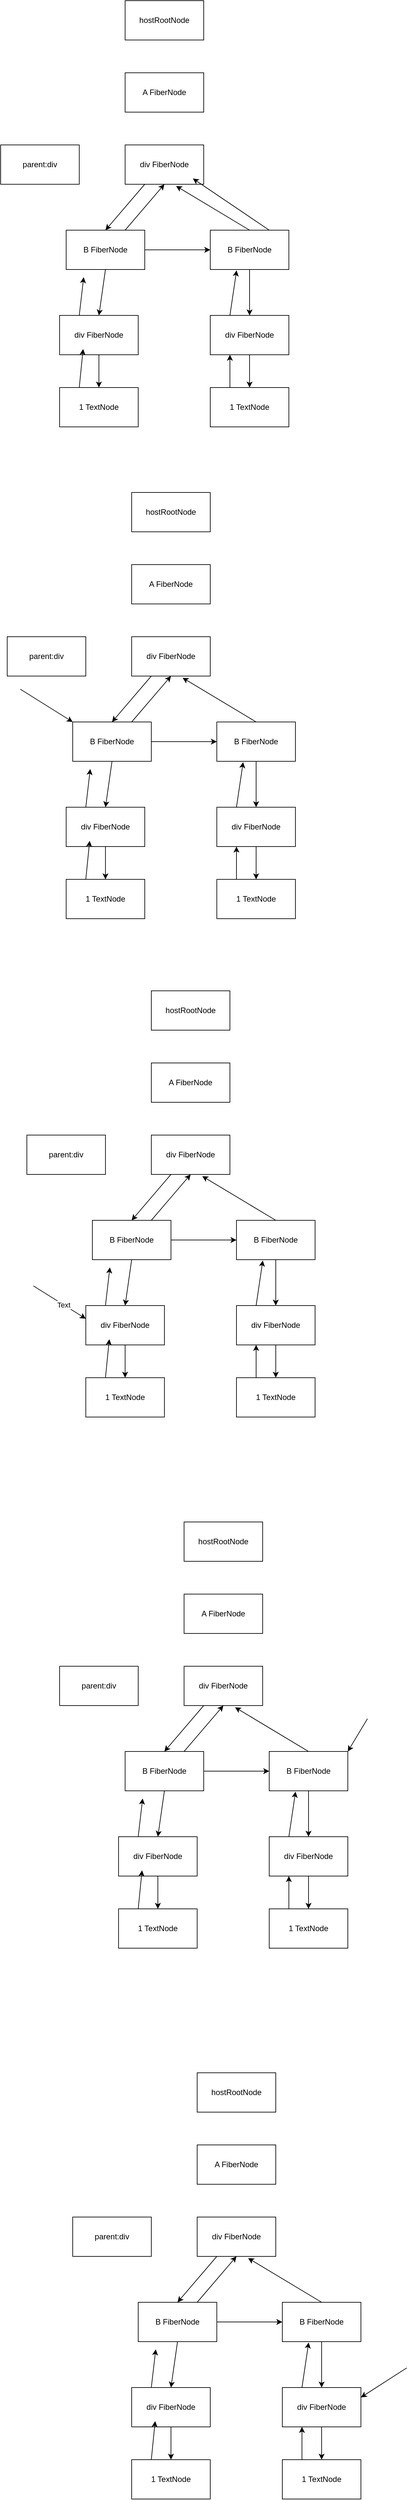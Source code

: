 <mxfile>
    <diagram id="sU72ZI0yh-BmLeeF1mcu" name="Page-1">
        <mxGraphModel dx="1205" dy="932" grid="1" gridSize="10" guides="1" tooltips="1" connect="1" arrows="1" fold="1" page="1" pageScale="1" pageWidth="10000" pageHeight="10000" math="0" shadow="0">
            <root>
                <mxCell id="0"/>
                <mxCell id="1" parent="0"/>
                <mxCell id="2" value="hostRootNode" style="rounded=0;whiteSpace=wrap;html=1;" parent="1" vertex="1">
                    <mxGeometry x="710" y="70" width="120" height="60" as="geometry"/>
                </mxCell>
                <mxCell id="4" value="A FiberNode" style="rounded=0;whiteSpace=wrap;html=1;" parent="1" vertex="1">
                    <mxGeometry x="710" y="180" width="120" height="60" as="geometry"/>
                </mxCell>
                <mxCell id="16" style="edgeStyle=none;html=1;exitX=0.25;exitY=1;exitDx=0;exitDy=0;entryX=0.5;entryY=0;entryDx=0;entryDy=0;" parent="1" source="5" target="6" edge="1">
                    <mxGeometry relative="1" as="geometry"/>
                </mxCell>
                <mxCell id="5" value="div FiberNode" style="rounded=0;whiteSpace=wrap;html=1;" parent="1" vertex="1">
                    <mxGeometry x="710" y="290" width="120" height="60" as="geometry"/>
                </mxCell>
                <mxCell id="17" style="edgeStyle=none;html=1;exitX=1;exitY=0.5;exitDx=0;exitDy=0;entryX=0;entryY=0.5;entryDx=0;entryDy=0;" parent="1" source="6" target="7" edge="1">
                    <mxGeometry relative="1" as="geometry"/>
                </mxCell>
                <mxCell id="19" style="edgeStyle=none;html=1;exitX=0.75;exitY=0;exitDx=0;exitDy=0;entryX=0.5;entryY=1;entryDx=0;entryDy=0;" parent="1" source="6" target="5" edge="1">
                    <mxGeometry relative="1" as="geometry"/>
                </mxCell>
                <mxCell id="20" style="edgeStyle=none;html=1;exitX=0.5;exitY=1;exitDx=0;exitDy=0;entryX=0.5;entryY=0;entryDx=0;entryDy=0;" parent="1" source="6" target="8" edge="1">
                    <mxGeometry relative="1" as="geometry"/>
                </mxCell>
                <mxCell id="6" value="B FiberNode" style="rounded=0;whiteSpace=wrap;html=1;" parent="1" vertex="1">
                    <mxGeometry x="620" y="420" width="120" height="60" as="geometry"/>
                </mxCell>
                <mxCell id="23" style="edgeStyle=none;html=1;exitX=0.5;exitY=1;exitDx=0;exitDy=0;entryX=0.5;entryY=0;entryDx=0;entryDy=0;" parent="1" source="7" target="9" edge="1">
                    <mxGeometry relative="1" as="geometry"/>
                </mxCell>
                <mxCell id="7" value="B FiberNode" style="rounded=0;whiteSpace=wrap;html=1;" parent="1" vertex="1">
                    <mxGeometry x="840" y="420" width="120" height="60" as="geometry"/>
                </mxCell>
                <mxCell id="8" value="div FiberNode" style="rounded=0;whiteSpace=wrap;html=1;" parent="1" vertex="1">
                    <mxGeometry x="610" y="550" width="120" height="60" as="geometry"/>
                </mxCell>
                <mxCell id="9" value="div FiberNode" style="rounded=0;whiteSpace=wrap;html=1;" parent="1" vertex="1">
                    <mxGeometry x="840" y="550" width="120" height="60" as="geometry"/>
                </mxCell>
                <mxCell id="10" value="1 TextNode" style="rounded=0;whiteSpace=wrap;html=1;" parent="1" vertex="1">
                    <mxGeometry x="610" y="660" width="120" height="60" as="geometry"/>
                </mxCell>
                <mxCell id="26" style="edgeStyle=none;html=1;exitX=0.25;exitY=0;exitDx=0;exitDy=0;entryX=0.25;entryY=1;entryDx=0;entryDy=0;" parent="1" source="11" target="9" edge="1">
                    <mxGeometry relative="1" as="geometry"/>
                </mxCell>
                <mxCell id="11" value="1 TextNode" style="rounded=0;whiteSpace=wrap;html=1;" parent="1" vertex="1">
                    <mxGeometry x="840" y="660" width="120" height="60" as="geometry"/>
                </mxCell>
                <mxCell id="14" value="parent:div" style="rounded=0;whiteSpace=wrap;html=1;" parent="1" vertex="1">
                    <mxGeometry x="520" y="290" width="120" height="60" as="geometry"/>
                </mxCell>
                <mxCell id="18" style="edgeStyle=none;html=1;exitX=0.5;exitY=0;exitDx=0;exitDy=0;entryX=0.648;entryY=1.044;entryDx=0;entryDy=0;entryPerimeter=0;" parent="1" source="7" target="5" edge="1">
                    <mxGeometry relative="1" as="geometry"/>
                </mxCell>
                <mxCell id="21" style="edgeStyle=none;html=1;exitX=0.5;exitY=1;exitDx=0;exitDy=0;" parent="1" source="8" edge="1">
                    <mxGeometry relative="1" as="geometry">
                        <mxPoint x="670" y="660" as="targetPoint"/>
                    </mxGeometry>
                </mxCell>
                <mxCell id="22" style="edgeStyle=none;html=1;exitX=0.5;exitY=1;exitDx=0;exitDy=0;entryX=0.5;entryY=0;entryDx=0;entryDy=0;" parent="1" source="9" target="11" edge="1">
                    <mxGeometry relative="1" as="geometry"/>
                </mxCell>
                <mxCell id="24" style="edgeStyle=none;html=1;exitX=0.25;exitY=0;exitDx=0;exitDy=0;entryX=0.223;entryY=1.195;entryDx=0;entryDy=0;entryPerimeter=0;" parent="1" source="8" target="6" edge="1">
                    <mxGeometry relative="1" as="geometry"/>
                </mxCell>
                <mxCell id="25" style="edgeStyle=none;html=1;exitX=0.25;exitY=0;exitDx=0;exitDy=0;entryX=0.299;entryY=0.854;entryDx=0;entryDy=0;entryPerimeter=0;" parent="1" source="10" target="8" edge="1">
                    <mxGeometry relative="1" as="geometry"/>
                </mxCell>
                <mxCell id="27" style="edgeStyle=none;html=1;exitX=0.25;exitY=0;exitDx=0;exitDy=0;entryX=0.335;entryY=1.021;entryDx=0;entryDy=0;entryPerimeter=0;" parent="1" source="9" target="7" edge="1">
                    <mxGeometry relative="1" as="geometry"/>
                </mxCell>
                <mxCell id="30" style="edgeStyle=none;html=1;exitX=0.75;exitY=0;exitDx=0;exitDy=0;entryX=0.862;entryY=0.854;entryDx=0;entryDy=0;entryPerimeter=0;" parent="1" source="7" target="5" edge="1">
                    <mxGeometry relative="1" as="geometry"/>
                </mxCell>
                <mxCell id="31" value="hostRootNode" style="rounded=0;whiteSpace=wrap;html=1;" vertex="1" parent="1">
                    <mxGeometry x="720" y="820" width="120" height="60" as="geometry"/>
                </mxCell>
                <mxCell id="32" value="A FiberNode" style="rounded=0;whiteSpace=wrap;html=1;" vertex="1" parent="1">
                    <mxGeometry x="720" y="930" width="120" height="60" as="geometry"/>
                </mxCell>
                <mxCell id="33" style="edgeStyle=none;html=1;exitX=0.25;exitY=1;exitDx=0;exitDy=0;entryX=0.5;entryY=0;entryDx=0;entryDy=0;" edge="1" parent="1" source="34" target="38">
                    <mxGeometry relative="1" as="geometry"/>
                </mxCell>
                <mxCell id="34" value="div FiberNode" style="rounded=0;whiteSpace=wrap;html=1;" vertex="1" parent="1">
                    <mxGeometry x="720" y="1040" width="120" height="60" as="geometry"/>
                </mxCell>
                <mxCell id="35" style="edgeStyle=none;html=1;exitX=1;exitY=0.5;exitDx=0;exitDy=0;entryX=0;entryY=0.5;entryDx=0;entryDy=0;" edge="1" parent="1" source="38" target="40">
                    <mxGeometry relative="1" as="geometry"/>
                </mxCell>
                <mxCell id="36" style="edgeStyle=none;html=1;exitX=0.75;exitY=0;exitDx=0;exitDy=0;entryX=0.5;entryY=1;entryDx=0;entryDy=0;" edge="1" parent="1" source="38" target="34">
                    <mxGeometry relative="1" as="geometry"/>
                </mxCell>
                <mxCell id="37" style="edgeStyle=none;html=1;exitX=0.5;exitY=1;exitDx=0;exitDy=0;entryX=0.5;entryY=0;entryDx=0;entryDy=0;" edge="1" parent="1" source="38" target="41">
                    <mxGeometry relative="1" as="geometry"/>
                </mxCell>
                <mxCell id="38" value="B FiberNode" style="rounded=0;whiteSpace=wrap;html=1;" vertex="1" parent="1">
                    <mxGeometry x="630" y="1170" width="120" height="60" as="geometry"/>
                </mxCell>
                <mxCell id="39" style="edgeStyle=none;html=1;exitX=0.5;exitY=1;exitDx=0;exitDy=0;entryX=0.5;entryY=0;entryDx=0;entryDy=0;" edge="1" parent="1" source="40" target="42">
                    <mxGeometry relative="1" as="geometry"/>
                </mxCell>
                <mxCell id="40" value="B FiberNode" style="rounded=0;whiteSpace=wrap;html=1;" vertex="1" parent="1">
                    <mxGeometry x="850" y="1170" width="120" height="60" as="geometry"/>
                </mxCell>
                <mxCell id="41" value="div FiberNode" style="rounded=0;whiteSpace=wrap;html=1;" vertex="1" parent="1">
                    <mxGeometry x="620" y="1300" width="120" height="60" as="geometry"/>
                </mxCell>
                <mxCell id="42" value="div FiberNode" style="rounded=0;whiteSpace=wrap;html=1;" vertex="1" parent="1">
                    <mxGeometry x="850" y="1300" width="120" height="60" as="geometry"/>
                </mxCell>
                <mxCell id="43" value="1 TextNode" style="rounded=0;whiteSpace=wrap;html=1;" vertex="1" parent="1">
                    <mxGeometry x="620" y="1410" width="120" height="60" as="geometry"/>
                </mxCell>
                <mxCell id="44" style="edgeStyle=none;html=1;exitX=0.25;exitY=0;exitDx=0;exitDy=0;entryX=0.25;entryY=1;entryDx=0;entryDy=0;" edge="1" parent="1" source="45" target="42">
                    <mxGeometry relative="1" as="geometry"/>
                </mxCell>
                <mxCell id="45" value="1 TextNode" style="rounded=0;whiteSpace=wrap;html=1;" vertex="1" parent="1">
                    <mxGeometry x="850" y="1410" width="120" height="60" as="geometry"/>
                </mxCell>
                <mxCell id="46" value="parent:div" style="rounded=0;whiteSpace=wrap;html=1;" vertex="1" parent="1">
                    <mxGeometry x="530" y="1040" width="120" height="60" as="geometry"/>
                </mxCell>
                <mxCell id="47" style="edgeStyle=none;html=1;exitX=0.5;exitY=0;exitDx=0;exitDy=0;entryX=0.648;entryY=1.044;entryDx=0;entryDy=0;entryPerimeter=0;" edge="1" parent="1" source="40" target="34">
                    <mxGeometry relative="1" as="geometry"/>
                </mxCell>
                <mxCell id="48" style="edgeStyle=none;html=1;exitX=0.5;exitY=1;exitDx=0;exitDy=0;" edge="1" parent="1" source="41">
                    <mxGeometry relative="1" as="geometry">
                        <mxPoint x="680" y="1410" as="targetPoint"/>
                    </mxGeometry>
                </mxCell>
                <mxCell id="49" style="edgeStyle=none;html=1;exitX=0.5;exitY=1;exitDx=0;exitDy=0;entryX=0.5;entryY=0;entryDx=0;entryDy=0;" edge="1" parent="1" source="42" target="45">
                    <mxGeometry relative="1" as="geometry"/>
                </mxCell>
                <mxCell id="50" style="edgeStyle=none;html=1;exitX=0.25;exitY=0;exitDx=0;exitDy=0;entryX=0.223;entryY=1.195;entryDx=0;entryDy=0;entryPerimeter=0;" edge="1" parent="1" source="41" target="38">
                    <mxGeometry relative="1" as="geometry"/>
                </mxCell>
                <mxCell id="51" style="edgeStyle=none;html=1;exitX=0.25;exitY=0;exitDx=0;exitDy=0;entryX=0.299;entryY=0.854;entryDx=0;entryDy=0;entryPerimeter=0;" edge="1" parent="1" source="43" target="41">
                    <mxGeometry relative="1" as="geometry"/>
                </mxCell>
                <mxCell id="52" style="edgeStyle=none;html=1;exitX=0.25;exitY=0;exitDx=0;exitDy=0;entryX=0.335;entryY=1.021;entryDx=0;entryDy=0;entryPerimeter=0;" edge="1" parent="1" source="42" target="40">
                    <mxGeometry relative="1" as="geometry"/>
                </mxCell>
                <mxCell id="54" value="" style="endArrow=classic;html=1;entryX=0;entryY=0;entryDx=0;entryDy=0;" edge="1" parent="1" target="38">
                    <mxGeometry width="50" height="50" relative="1" as="geometry">
                        <mxPoint x="550" y="1120" as="sourcePoint"/>
                        <mxPoint x="490" y="1170.0" as="targetPoint"/>
                        <Array as="points"/>
                    </mxGeometry>
                </mxCell>
                <mxCell id="55" value="hostRootNode" style="rounded=0;whiteSpace=wrap;html=1;" vertex="1" parent="1">
                    <mxGeometry x="750" y="1580" width="120" height="60" as="geometry"/>
                </mxCell>
                <mxCell id="56" value="A FiberNode" style="rounded=0;whiteSpace=wrap;html=1;" vertex="1" parent="1">
                    <mxGeometry x="750" y="1690" width="120" height="60" as="geometry"/>
                </mxCell>
                <mxCell id="57" style="edgeStyle=none;html=1;exitX=0.25;exitY=1;exitDx=0;exitDy=0;entryX=0.5;entryY=0;entryDx=0;entryDy=0;" edge="1" parent="1" source="58" target="62">
                    <mxGeometry relative="1" as="geometry"/>
                </mxCell>
                <mxCell id="58" value="div FiberNode" style="rounded=0;whiteSpace=wrap;html=1;" vertex="1" parent="1">
                    <mxGeometry x="750" y="1800" width="120" height="60" as="geometry"/>
                </mxCell>
                <mxCell id="59" style="edgeStyle=none;html=1;exitX=1;exitY=0.5;exitDx=0;exitDy=0;entryX=0;entryY=0.5;entryDx=0;entryDy=0;" edge="1" parent="1" source="62" target="64">
                    <mxGeometry relative="1" as="geometry"/>
                </mxCell>
                <mxCell id="60" style="edgeStyle=none;html=1;exitX=0.75;exitY=0;exitDx=0;exitDy=0;entryX=0.5;entryY=1;entryDx=0;entryDy=0;" edge="1" parent="1" source="62" target="58">
                    <mxGeometry relative="1" as="geometry"/>
                </mxCell>
                <mxCell id="61" style="edgeStyle=none;html=1;exitX=0.5;exitY=1;exitDx=0;exitDy=0;entryX=0.5;entryY=0;entryDx=0;entryDy=0;" edge="1" parent="1" source="62" target="65">
                    <mxGeometry relative="1" as="geometry"/>
                </mxCell>
                <mxCell id="62" value="B FiberNode" style="rounded=0;whiteSpace=wrap;html=1;" vertex="1" parent="1">
                    <mxGeometry x="660" y="1930" width="120" height="60" as="geometry"/>
                </mxCell>
                <mxCell id="63" style="edgeStyle=none;html=1;exitX=0.5;exitY=1;exitDx=0;exitDy=0;entryX=0.5;entryY=0;entryDx=0;entryDy=0;" edge="1" parent="1" source="64" target="66">
                    <mxGeometry relative="1" as="geometry"/>
                </mxCell>
                <mxCell id="64" value="B FiberNode" style="rounded=0;whiteSpace=wrap;html=1;" vertex="1" parent="1">
                    <mxGeometry x="880" y="1930" width="120" height="60" as="geometry"/>
                </mxCell>
                <mxCell id="65" value="div FiberNode" style="rounded=0;whiteSpace=wrap;html=1;" vertex="1" parent="1">
                    <mxGeometry x="650" y="2060" width="120" height="60" as="geometry"/>
                </mxCell>
                <mxCell id="66" value="div FiberNode" style="rounded=0;whiteSpace=wrap;html=1;" vertex="1" parent="1">
                    <mxGeometry x="880" y="2060" width="120" height="60" as="geometry"/>
                </mxCell>
                <mxCell id="67" value="1 TextNode" style="rounded=0;whiteSpace=wrap;html=1;" vertex="1" parent="1">
                    <mxGeometry x="650" y="2170" width="120" height="60" as="geometry"/>
                </mxCell>
                <mxCell id="68" style="edgeStyle=none;html=1;exitX=0.25;exitY=0;exitDx=0;exitDy=0;entryX=0.25;entryY=1;entryDx=0;entryDy=0;" edge="1" parent="1" source="69" target="66">
                    <mxGeometry relative="1" as="geometry"/>
                </mxCell>
                <mxCell id="69" value="1 TextNode" style="rounded=0;whiteSpace=wrap;html=1;" vertex="1" parent="1">
                    <mxGeometry x="880" y="2170" width="120" height="60" as="geometry"/>
                </mxCell>
                <mxCell id="70" value="parent:div" style="rounded=0;whiteSpace=wrap;html=1;" vertex="1" parent="1">
                    <mxGeometry x="560" y="1800" width="120" height="60" as="geometry"/>
                </mxCell>
                <mxCell id="71" style="edgeStyle=none;html=1;exitX=0.5;exitY=0;exitDx=0;exitDy=0;entryX=0.648;entryY=1.044;entryDx=0;entryDy=0;entryPerimeter=0;" edge="1" parent="1" source="64" target="58">
                    <mxGeometry relative="1" as="geometry"/>
                </mxCell>
                <mxCell id="72" style="edgeStyle=none;html=1;exitX=0.5;exitY=1;exitDx=0;exitDy=0;" edge="1" parent="1" source="65">
                    <mxGeometry relative="1" as="geometry">
                        <mxPoint x="710" y="2170" as="targetPoint"/>
                    </mxGeometry>
                </mxCell>
                <mxCell id="73" style="edgeStyle=none;html=1;exitX=0.5;exitY=1;exitDx=0;exitDy=0;entryX=0.5;entryY=0;entryDx=0;entryDy=0;" edge="1" parent="1" source="66" target="69">
                    <mxGeometry relative="1" as="geometry"/>
                </mxCell>
                <mxCell id="74" style="edgeStyle=none;html=1;exitX=0.25;exitY=0;exitDx=0;exitDy=0;entryX=0.223;entryY=1.195;entryDx=0;entryDy=0;entryPerimeter=0;" edge="1" parent="1" source="65" target="62">
                    <mxGeometry relative="1" as="geometry"/>
                </mxCell>
                <mxCell id="75" style="edgeStyle=none;html=1;exitX=0.25;exitY=0;exitDx=0;exitDy=0;entryX=0.299;entryY=0.854;entryDx=0;entryDy=0;entryPerimeter=0;" edge="1" parent="1" source="67" target="65">
                    <mxGeometry relative="1" as="geometry"/>
                </mxCell>
                <mxCell id="76" style="edgeStyle=none;html=1;exitX=0.25;exitY=0;exitDx=0;exitDy=0;entryX=0.335;entryY=1.021;entryDx=0;entryDy=0;entryPerimeter=0;" edge="1" parent="1" source="66" target="64">
                    <mxGeometry relative="1" as="geometry"/>
                </mxCell>
                <mxCell id="77" value="" style="endArrow=classic;html=1;" edge="1" parent="1">
                    <mxGeometry width="50" height="50" relative="1" as="geometry">
                        <mxPoint x="570" y="2030" as="sourcePoint"/>
                        <mxPoint x="650" y="2080" as="targetPoint"/>
                        <Array as="points"/>
                    </mxGeometry>
                </mxCell>
                <mxCell id="78" value="Text" style="edgeLabel;html=1;align=center;verticalAlign=middle;resizable=0;points=[];" vertex="1" connectable="0" parent="77">
                    <mxGeometry x="0.134" relative="1" as="geometry">
                        <mxPoint as="offset"/>
                    </mxGeometry>
                </mxCell>
                <mxCell id="79" value="hostRootNode" style="rounded=0;whiteSpace=wrap;html=1;" vertex="1" parent="1">
                    <mxGeometry x="800" y="2390" width="120" height="60" as="geometry"/>
                </mxCell>
                <mxCell id="80" value="A FiberNode" style="rounded=0;whiteSpace=wrap;html=1;" vertex="1" parent="1">
                    <mxGeometry x="800" y="2500" width="120" height="60" as="geometry"/>
                </mxCell>
                <mxCell id="81" style="edgeStyle=none;html=1;exitX=0.25;exitY=1;exitDx=0;exitDy=0;entryX=0.5;entryY=0;entryDx=0;entryDy=0;" edge="1" parent="1" source="82" target="86">
                    <mxGeometry relative="1" as="geometry"/>
                </mxCell>
                <mxCell id="82" value="div FiberNode" style="rounded=0;whiteSpace=wrap;html=1;" vertex="1" parent="1">
                    <mxGeometry x="800" y="2610" width="120" height="60" as="geometry"/>
                </mxCell>
                <mxCell id="83" style="edgeStyle=none;html=1;exitX=1;exitY=0.5;exitDx=0;exitDy=0;entryX=0;entryY=0.5;entryDx=0;entryDy=0;" edge="1" parent="1" source="86" target="88">
                    <mxGeometry relative="1" as="geometry"/>
                </mxCell>
                <mxCell id="84" style="edgeStyle=none;html=1;exitX=0.75;exitY=0;exitDx=0;exitDy=0;entryX=0.5;entryY=1;entryDx=0;entryDy=0;" edge="1" parent="1" source="86" target="82">
                    <mxGeometry relative="1" as="geometry"/>
                </mxCell>
                <mxCell id="85" style="edgeStyle=none;html=1;exitX=0.5;exitY=1;exitDx=0;exitDy=0;entryX=0.5;entryY=0;entryDx=0;entryDy=0;" edge="1" parent="1" source="86" target="89">
                    <mxGeometry relative="1" as="geometry"/>
                </mxCell>
                <mxCell id="86" value="B FiberNode" style="rounded=0;whiteSpace=wrap;html=1;" vertex="1" parent="1">
                    <mxGeometry x="710" y="2740" width="120" height="60" as="geometry"/>
                </mxCell>
                <mxCell id="87" style="edgeStyle=none;html=1;exitX=0.5;exitY=1;exitDx=0;exitDy=0;entryX=0.5;entryY=0;entryDx=0;entryDy=0;" edge="1" parent="1" source="88" target="90">
                    <mxGeometry relative="1" as="geometry"/>
                </mxCell>
                <mxCell id="88" value="B FiberNode" style="rounded=0;whiteSpace=wrap;html=1;" vertex="1" parent="1">
                    <mxGeometry x="930" y="2740" width="120" height="60" as="geometry"/>
                </mxCell>
                <mxCell id="89" value="div FiberNode" style="rounded=0;whiteSpace=wrap;html=1;" vertex="1" parent="1">
                    <mxGeometry x="700" y="2870" width="120" height="60" as="geometry"/>
                </mxCell>
                <mxCell id="90" value="div FiberNode" style="rounded=0;whiteSpace=wrap;html=1;" vertex="1" parent="1">
                    <mxGeometry x="930" y="2870" width="120" height="60" as="geometry"/>
                </mxCell>
                <mxCell id="91" value="1 TextNode" style="rounded=0;whiteSpace=wrap;html=1;" vertex="1" parent="1">
                    <mxGeometry x="700" y="2980" width="120" height="60" as="geometry"/>
                </mxCell>
                <mxCell id="92" style="edgeStyle=none;html=1;exitX=0.25;exitY=0;exitDx=0;exitDy=0;entryX=0.25;entryY=1;entryDx=0;entryDy=0;" edge="1" parent="1" source="93" target="90">
                    <mxGeometry relative="1" as="geometry"/>
                </mxCell>
                <mxCell id="93" value="1 TextNode" style="rounded=0;whiteSpace=wrap;html=1;" vertex="1" parent="1">
                    <mxGeometry x="930" y="2980" width="120" height="60" as="geometry"/>
                </mxCell>
                <mxCell id="94" value="parent:div" style="rounded=0;whiteSpace=wrap;html=1;" vertex="1" parent="1">
                    <mxGeometry x="610" y="2610" width="120" height="60" as="geometry"/>
                </mxCell>
                <mxCell id="95" style="edgeStyle=none;html=1;exitX=0.5;exitY=0;exitDx=0;exitDy=0;entryX=0.648;entryY=1.044;entryDx=0;entryDy=0;entryPerimeter=0;" edge="1" parent="1" source="88" target="82">
                    <mxGeometry relative="1" as="geometry"/>
                </mxCell>
                <mxCell id="96" style="edgeStyle=none;html=1;exitX=0.5;exitY=1;exitDx=0;exitDy=0;" edge="1" parent="1" source="89">
                    <mxGeometry relative="1" as="geometry">
                        <mxPoint x="760" y="2980" as="targetPoint"/>
                    </mxGeometry>
                </mxCell>
                <mxCell id="97" style="edgeStyle=none;html=1;exitX=0.5;exitY=1;exitDx=0;exitDy=0;entryX=0.5;entryY=0;entryDx=0;entryDy=0;" edge="1" parent="1" source="90" target="93">
                    <mxGeometry relative="1" as="geometry"/>
                </mxCell>
                <mxCell id="98" style="edgeStyle=none;html=1;exitX=0.25;exitY=0;exitDx=0;exitDy=0;entryX=0.223;entryY=1.195;entryDx=0;entryDy=0;entryPerimeter=0;" edge="1" parent="1" source="89" target="86">
                    <mxGeometry relative="1" as="geometry"/>
                </mxCell>
                <mxCell id="99" style="edgeStyle=none;html=1;exitX=0.25;exitY=0;exitDx=0;exitDy=0;entryX=0.299;entryY=0.854;entryDx=0;entryDy=0;entryPerimeter=0;" edge="1" parent="1" source="91" target="89">
                    <mxGeometry relative="1" as="geometry"/>
                </mxCell>
                <mxCell id="100" style="edgeStyle=none;html=1;exitX=0.25;exitY=0;exitDx=0;exitDy=0;entryX=0.335;entryY=1.021;entryDx=0;entryDy=0;entryPerimeter=0;" edge="1" parent="1" source="90" target="88">
                    <mxGeometry relative="1" as="geometry"/>
                </mxCell>
                <mxCell id="101" value="" style="endArrow=classic;html=1;entryX=1;entryY=0;entryDx=0;entryDy=0;" edge="1" parent="1" target="88">
                    <mxGeometry width="50" height="50" relative="1" as="geometry">
                        <mxPoint x="1080" y="2690" as="sourcePoint"/>
                        <mxPoint x="1160" y="2740" as="targetPoint"/>
                        <Array as="points"/>
                    </mxGeometry>
                </mxCell>
                <mxCell id="103" value="hostRootNode" style="rounded=0;whiteSpace=wrap;html=1;" vertex="1" parent="1">
                    <mxGeometry x="820" y="3230" width="120" height="60" as="geometry"/>
                </mxCell>
                <mxCell id="104" value="A FiberNode" style="rounded=0;whiteSpace=wrap;html=1;" vertex="1" parent="1">
                    <mxGeometry x="820" y="3340" width="120" height="60" as="geometry"/>
                </mxCell>
                <mxCell id="105" style="edgeStyle=none;html=1;exitX=0.25;exitY=1;exitDx=0;exitDy=0;entryX=0.5;entryY=0;entryDx=0;entryDy=0;" edge="1" parent="1" source="106" target="110">
                    <mxGeometry relative="1" as="geometry"/>
                </mxCell>
                <mxCell id="106" value="div FiberNode" style="rounded=0;whiteSpace=wrap;html=1;" vertex="1" parent="1">
                    <mxGeometry x="820" y="3450" width="120" height="60" as="geometry"/>
                </mxCell>
                <mxCell id="107" style="edgeStyle=none;html=1;exitX=1;exitY=0.5;exitDx=0;exitDy=0;entryX=0;entryY=0.5;entryDx=0;entryDy=0;" edge="1" parent="1" source="110" target="112">
                    <mxGeometry relative="1" as="geometry"/>
                </mxCell>
                <mxCell id="108" style="edgeStyle=none;html=1;exitX=0.75;exitY=0;exitDx=0;exitDy=0;entryX=0.5;entryY=1;entryDx=0;entryDy=0;" edge="1" parent="1" source="110" target="106">
                    <mxGeometry relative="1" as="geometry"/>
                </mxCell>
                <mxCell id="109" style="edgeStyle=none;html=1;exitX=0.5;exitY=1;exitDx=0;exitDy=0;entryX=0.5;entryY=0;entryDx=0;entryDy=0;" edge="1" parent="1" source="110" target="113">
                    <mxGeometry relative="1" as="geometry"/>
                </mxCell>
                <mxCell id="110" value="B FiberNode" style="rounded=0;whiteSpace=wrap;html=1;" vertex="1" parent="1">
                    <mxGeometry x="730" y="3580" width="120" height="60" as="geometry"/>
                </mxCell>
                <mxCell id="111" style="edgeStyle=none;html=1;exitX=0.5;exitY=1;exitDx=0;exitDy=0;entryX=0.5;entryY=0;entryDx=0;entryDy=0;" edge="1" parent="1" source="112" target="114">
                    <mxGeometry relative="1" as="geometry"/>
                </mxCell>
                <mxCell id="112" value="B FiberNode" style="rounded=0;whiteSpace=wrap;html=1;" vertex="1" parent="1">
                    <mxGeometry x="950" y="3580" width="120" height="60" as="geometry"/>
                </mxCell>
                <mxCell id="113" value="div FiberNode" style="rounded=0;whiteSpace=wrap;html=1;" vertex="1" parent="1">
                    <mxGeometry x="720" y="3710" width="120" height="60" as="geometry"/>
                </mxCell>
                <mxCell id="114" value="div FiberNode" style="rounded=0;whiteSpace=wrap;html=1;" vertex="1" parent="1">
                    <mxGeometry x="950" y="3710" width="120" height="60" as="geometry"/>
                </mxCell>
                <mxCell id="115" value="1 TextNode" style="rounded=0;whiteSpace=wrap;html=1;" vertex="1" parent="1">
                    <mxGeometry x="720" y="3820" width="120" height="60" as="geometry"/>
                </mxCell>
                <mxCell id="116" style="edgeStyle=none;html=1;exitX=0.25;exitY=0;exitDx=0;exitDy=0;entryX=0.25;entryY=1;entryDx=0;entryDy=0;" edge="1" parent="1" source="117" target="114">
                    <mxGeometry relative="1" as="geometry"/>
                </mxCell>
                <mxCell id="117" value="1 TextNode" style="rounded=0;whiteSpace=wrap;html=1;" vertex="1" parent="1">
                    <mxGeometry x="950" y="3820" width="120" height="60" as="geometry"/>
                </mxCell>
                <mxCell id="118" value="parent:div" style="rounded=0;whiteSpace=wrap;html=1;" vertex="1" parent="1">
                    <mxGeometry x="630" y="3450" width="120" height="60" as="geometry"/>
                </mxCell>
                <mxCell id="119" style="edgeStyle=none;html=1;exitX=0.5;exitY=0;exitDx=0;exitDy=0;entryX=0.648;entryY=1.044;entryDx=0;entryDy=0;entryPerimeter=0;" edge="1" parent="1" source="112" target="106">
                    <mxGeometry relative="1" as="geometry"/>
                </mxCell>
                <mxCell id="120" style="edgeStyle=none;html=1;exitX=0.5;exitY=1;exitDx=0;exitDy=0;" edge="1" parent="1" source="113">
                    <mxGeometry relative="1" as="geometry">
                        <mxPoint x="780" y="3820" as="targetPoint"/>
                    </mxGeometry>
                </mxCell>
                <mxCell id="121" style="edgeStyle=none;html=1;exitX=0.5;exitY=1;exitDx=0;exitDy=0;entryX=0.5;entryY=0;entryDx=0;entryDy=0;" edge="1" parent="1" source="114" target="117">
                    <mxGeometry relative="1" as="geometry"/>
                </mxCell>
                <mxCell id="122" style="edgeStyle=none;html=1;exitX=0.25;exitY=0;exitDx=0;exitDy=0;entryX=0.223;entryY=1.195;entryDx=0;entryDy=0;entryPerimeter=0;" edge="1" parent="1" source="113" target="110">
                    <mxGeometry relative="1" as="geometry"/>
                </mxCell>
                <mxCell id="123" style="edgeStyle=none;html=1;exitX=0.25;exitY=0;exitDx=0;exitDy=0;entryX=0.299;entryY=0.854;entryDx=0;entryDy=0;entryPerimeter=0;" edge="1" parent="1" source="115" target="113">
                    <mxGeometry relative="1" as="geometry"/>
                </mxCell>
                <mxCell id="124" style="edgeStyle=none;html=1;exitX=0.25;exitY=0;exitDx=0;exitDy=0;entryX=0.335;entryY=1.021;entryDx=0;entryDy=0;entryPerimeter=0;" edge="1" parent="1" source="114" target="112">
                    <mxGeometry relative="1" as="geometry"/>
                </mxCell>
                <mxCell id="125" value="" style="endArrow=classic;html=1;entryX=1;entryY=0.25;entryDx=0;entryDy=0;" edge="1" parent="1" target="114">
                    <mxGeometry width="50" height="50" relative="1" as="geometry">
                        <mxPoint x="1140" y="3680" as="sourcePoint"/>
                        <mxPoint x="1180" y="3580" as="targetPoint"/>
                        <Array as="points"/>
                    </mxGeometry>
                </mxCell>
            </root>
        </mxGraphModel>
    </diagram>
</mxfile>